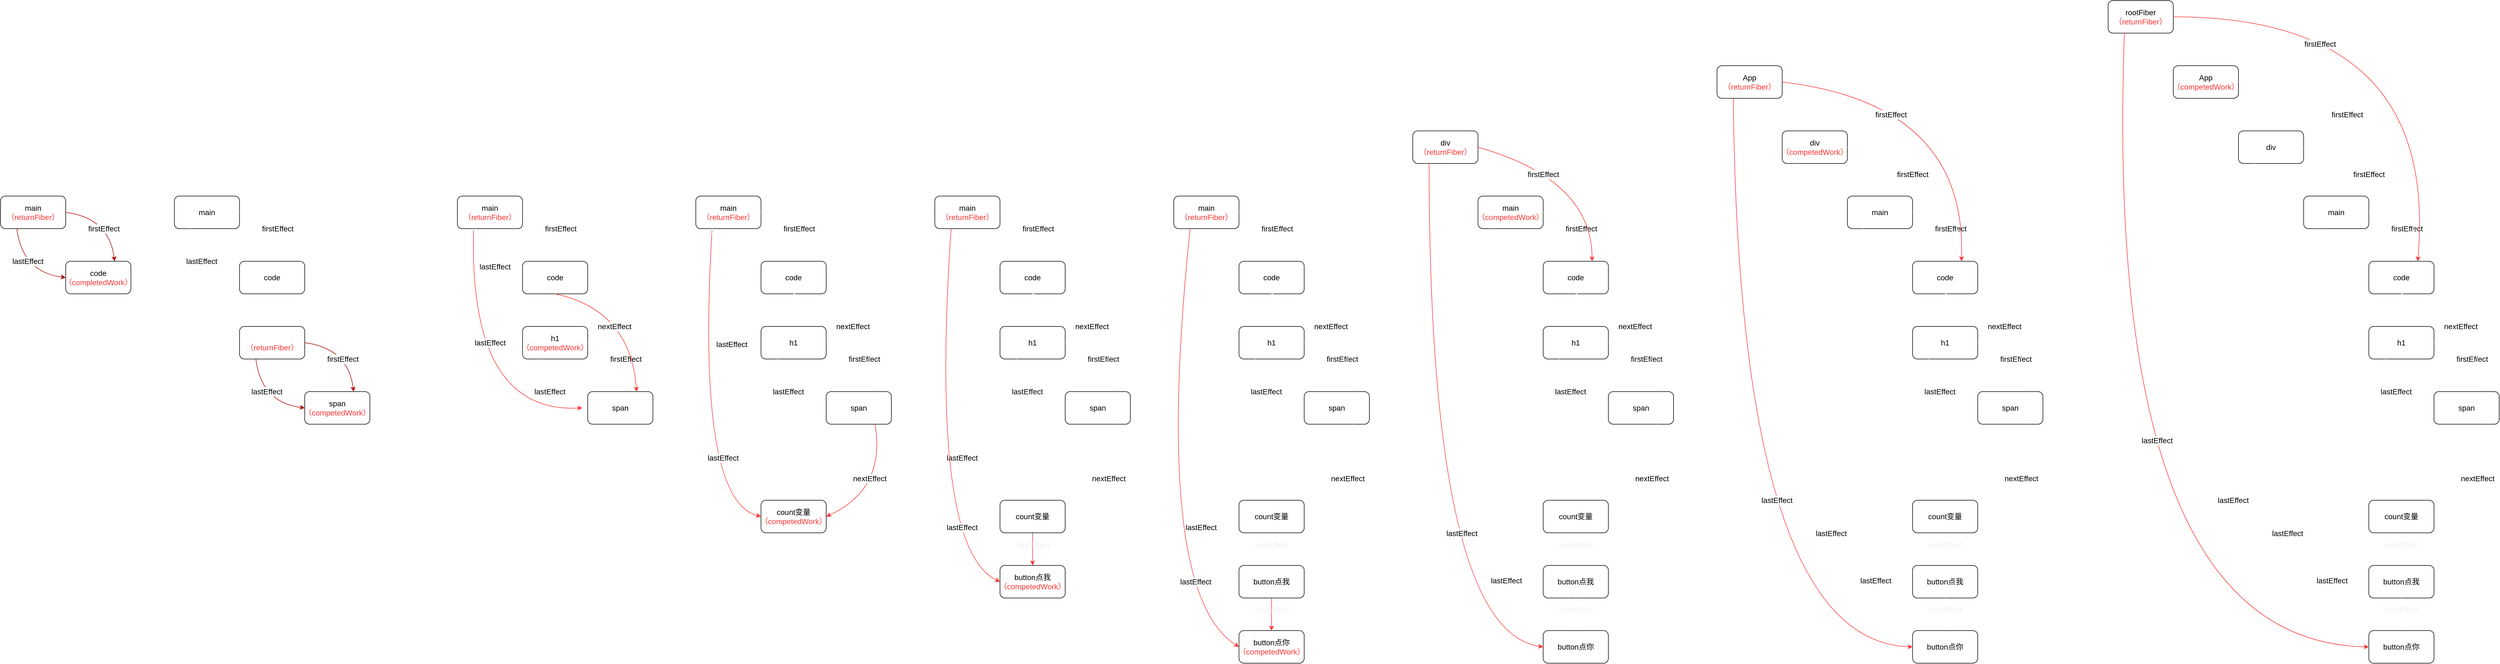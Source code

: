 <mxfile>
    <diagram id="C0DYIZVLHpQ6O4-8KxGG" name="第 1 页">
        <mxGraphModel dx="3446" dy="3473" grid="1" gridSize="10" guides="1" tooltips="1" connect="1" arrows="1" fold="1" page="1" pageScale="1" pageWidth="827" pageHeight="1169" math="0" shadow="0">
            <root>
                <mxCell id="0"/>
                <mxCell id="1" parent="0"/>
                <mxCell id="2" value="main&lt;br&gt;&lt;font color=&quot;#ff3333&quot;&gt;（returnFiber）&lt;/font&gt;" style="rounded=1;whiteSpace=wrap;html=1;strokeWidth=1;fontSize=14;" parent="1" vertex="1">
                    <mxGeometry x="40" y="-160" width="120" height="60" as="geometry"/>
                </mxCell>
                <mxCell id="3" value="code&lt;br&gt;&lt;font color=&quot;#ff3333&quot;&gt;（completedWork）&lt;/font&gt;" style="rounded=1;whiteSpace=wrap;html=1;strokeWidth=1;fontSize=14;" parent="1" vertex="1">
                    <mxGeometry x="160" y="-40" width="120" height="60" as="geometry"/>
                </mxCell>
                <mxCell id="4" value="firstEffect" style="curved=1;endArrow=classic;html=1;fontSize=14;exitX=1;exitY=0.5;exitDx=0;exitDy=0;entryX=0.75;entryY=0;entryDx=0;entryDy=0;fillColor=#e51400;strokeColor=#B20000;" parent="1" source="2" target="3" edge="1">
                    <mxGeometry x="0.231" y="-12" width="50" height="50" relative="1" as="geometry">
                        <mxPoint x="390" y="370" as="sourcePoint"/>
                        <mxPoint x="440" y="320" as="targetPoint"/>
                        <Array as="points">
                            <mxPoint x="240" y="-120"/>
                        </Array>
                        <mxPoint as="offset"/>
                    </mxGeometry>
                </mxCell>
                <mxCell id="5" value="lastEffect" style="curved=1;endArrow=classic;html=1;fontSize=14;exitX=0.25;exitY=1;exitDx=0;exitDy=0;entryX=0;entryY=0.5;entryDx=0;entryDy=0;fillColor=#e51400;strokeColor=#B20000;" parent="1" source="2" target="3" edge="1">
                    <mxGeometry x="-0.231" y="12" width="50" height="50" relative="1" as="geometry">
                        <mxPoint x="70" y="-50" as="sourcePoint"/>
                        <mxPoint x="160" y="40" as="targetPoint"/>
                        <Array as="points">
                            <mxPoint x="80" y="-20"/>
                        </Array>
                        <mxPoint as="offset"/>
                    </mxGeometry>
                </mxCell>
                <mxCell id="6" value="main" style="rounded=1;whiteSpace=wrap;html=1;strokeWidth=1;fontSize=14;" parent="1" vertex="1">
                    <mxGeometry x="360" y="-160" width="120" height="60" as="geometry"/>
                </mxCell>
                <mxCell id="7" value="code" style="rounded=1;whiteSpace=wrap;html=1;strokeWidth=1;fontSize=14;" parent="1" vertex="1">
                    <mxGeometry x="480" y="-40" width="120" height="60" as="geometry"/>
                </mxCell>
                <mxCell id="8" value="firstEffect" style="curved=1;endArrow=classic;html=1;fontSize=14;exitX=1;exitY=0.5;exitDx=0;exitDy=0;entryX=0.75;entryY=0;entryDx=0;entryDy=0;fillColor=#eeeeee;strokeColor=#FFFFFF;" parent="1" source="6" target="7" edge="1">
                    <mxGeometry x="0.231" y="-12" width="50" height="50" relative="1" as="geometry">
                        <mxPoint x="710" y="370" as="sourcePoint"/>
                        <mxPoint x="760" y="320" as="targetPoint"/>
                        <Array as="points">
                            <mxPoint x="560" y="-120"/>
                        </Array>
                        <mxPoint as="offset"/>
                    </mxGeometry>
                </mxCell>
                <mxCell id="9" value="lastEffect" style="curved=1;endArrow=classic;html=1;fontSize=14;exitX=0.25;exitY=1;exitDx=0;exitDy=0;entryX=0;entryY=0.5;entryDx=0;entryDy=0;fillColor=#e51400;strokeColor=#FFFFFF;" parent="1" source="6" target="7" edge="1">
                    <mxGeometry x="-0.231" y="12" width="50" height="50" relative="1" as="geometry">
                        <mxPoint x="390" y="-50" as="sourcePoint"/>
                        <mxPoint x="480" y="40" as="targetPoint"/>
                        <Array as="points">
                            <mxPoint x="400" y="-20"/>
                        </Array>
                        <mxPoint as="offset"/>
                    </mxGeometry>
                </mxCell>
                <mxCell id="10" value="&lt;font color=&quot;#ffffff&quot;&gt;h1&lt;/font&gt;&lt;br&gt;&lt;font color=&quot;#ff3333&quot;&gt;（returnFiber）&lt;/font&gt;" style="rounded=1;whiteSpace=wrap;html=1;strokeWidth=1;fontSize=14;" parent="1" vertex="1">
                    <mxGeometry x="480" y="80" width="120" height="60" as="geometry"/>
                </mxCell>
                <mxCell id="11" value="span&lt;br&gt;&lt;font color=&quot;#ff3333&quot;&gt;（competedWork）&lt;/font&gt;" style="rounded=1;whiteSpace=wrap;html=1;strokeWidth=1;fontSize=14;" parent="1" vertex="1">
                    <mxGeometry x="600" y="200" width="120" height="60" as="geometry"/>
                </mxCell>
                <mxCell id="12" value="firstEffect" style="curved=1;endArrow=classic;html=1;fontSize=14;exitX=1;exitY=0.5;exitDx=0;exitDy=0;entryX=0.75;entryY=0;entryDx=0;entryDy=0;fillColor=#e51400;strokeColor=#B20000;" parent="1" source="10" target="11" edge="1">
                    <mxGeometry x="0.231" y="-12" width="50" height="50" relative="1" as="geometry">
                        <mxPoint x="830" y="610" as="sourcePoint"/>
                        <mxPoint x="880" y="560" as="targetPoint"/>
                        <Array as="points">
                            <mxPoint x="680" y="120"/>
                        </Array>
                        <mxPoint as="offset"/>
                    </mxGeometry>
                </mxCell>
                <mxCell id="13" value="lastEffect" style="curved=1;endArrow=classic;html=1;fontSize=14;exitX=0.25;exitY=1;exitDx=0;exitDy=0;entryX=0;entryY=0.5;entryDx=0;entryDy=0;fillColor=#e51400;strokeColor=#B20000;" parent="1" source="10" target="11" edge="1">
                    <mxGeometry x="-0.231" y="12" width="50" height="50" relative="1" as="geometry">
                        <mxPoint x="510" y="190" as="sourcePoint"/>
                        <mxPoint x="600" y="280" as="targetPoint"/>
                        <Array as="points">
                            <mxPoint x="520" y="220"/>
                        </Array>
                        <mxPoint as="offset"/>
                    </mxGeometry>
                </mxCell>
                <mxCell id="14" value="main&lt;br&gt;&lt;span style=&quot;color: rgb(255, 51, 51);&quot;&gt;（returnFiber）&lt;/span&gt;" style="rounded=1;whiteSpace=wrap;html=1;strokeWidth=1;fontSize=14;" parent="1" vertex="1">
                    <mxGeometry x="881" y="-160" width="120" height="60" as="geometry"/>
                </mxCell>
                <mxCell id="15" value="code" style="rounded=1;whiteSpace=wrap;html=1;strokeWidth=1;fontSize=14;" parent="1" vertex="1">
                    <mxGeometry x="1001" y="-40" width="120" height="60" as="geometry"/>
                </mxCell>
                <mxCell id="16" value="firstEffect" style="curved=1;endArrow=classic;html=1;fontSize=14;exitX=1;exitY=0.5;exitDx=0;exitDy=0;entryX=0.75;entryY=0;entryDx=0;entryDy=0;fillColor=#eeeeee;strokeColor=#FFFFFF;" parent="1" source="14" target="15" edge="1">
                    <mxGeometry x="0.231" y="-12" width="50" height="50" relative="1" as="geometry">
                        <mxPoint x="1231" y="370" as="sourcePoint"/>
                        <mxPoint x="1281" y="320" as="targetPoint"/>
                        <Array as="points">
                            <mxPoint x="1081" y="-120"/>
                        </Array>
                        <mxPoint as="offset"/>
                    </mxGeometry>
                </mxCell>
                <mxCell id="18" value="h1&lt;br&gt;&lt;span style=&quot;color: rgb(255, 51, 51);&quot;&gt;（competedWork）&lt;/span&gt;" style="rounded=1;whiteSpace=wrap;html=1;strokeWidth=1;fontSize=14;" parent="1" vertex="1">
                    <mxGeometry x="1001" y="80" width="120" height="60" as="geometry"/>
                </mxCell>
                <mxCell id="19" value="span" style="rounded=1;whiteSpace=wrap;html=1;strokeWidth=1;fontSize=14;" parent="1" vertex="1">
                    <mxGeometry x="1121" y="200" width="120" height="60" as="geometry"/>
                </mxCell>
                <mxCell id="20" value="firstEffect" style="curved=1;endArrow=classic;html=1;fontSize=14;exitX=1;exitY=0.5;exitDx=0;exitDy=0;entryX=0.75;entryY=0;entryDx=0;entryDy=0;fillColor=#e51400;strokeColor=#FFFFFF;" parent="1" source="18" target="19" edge="1">
                    <mxGeometry x="0.231" y="-12" width="50" height="50" relative="1" as="geometry">
                        <mxPoint x="1351" y="610" as="sourcePoint"/>
                        <mxPoint x="1401" y="560" as="targetPoint"/>
                        <Array as="points">
                            <mxPoint x="1201" y="120"/>
                        </Array>
                        <mxPoint as="offset"/>
                    </mxGeometry>
                </mxCell>
                <mxCell id="21" value="lastEffect" style="curved=1;endArrow=classic;html=1;fontSize=14;exitX=0.25;exitY=1;exitDx=0;exitDy=0;entryX=0;entryY=0.5;entryDx=0;entryDy=0;fillColor=#e51400;strokeColor=#FFFFFF;" parent="1" source="18" target="19" edge="1">
                    <mxGeometry x="-0.231" y="12" width="50" height="50" relative="1" as="geometry">
                        <mxPoint x="1031" y="190" as="sourcePoint"/>
                        <mxPoint x="1121" y="280" as="targetPoint"/>
                        <Array as="points">
                            <mxPoint x="1041" y="220"/>
                        </Array>
                        <mxPoint as="offset"/>
                    </mxGeometry>
                </mxCell>
                <mxCell id="22" value="lastEffect" style="curved=1;endArrow=classic;html=1;fontSize=14;exitX=0.25;exitY=1;exitDx=0;exitDy=0;fillColor=#e51400;strokeColor=#FF3333;" parent="1" source="14" edge="1">
                    <mxGeometry x="-0.24" y="36" width="50" height="50" relative="1" as="geometry">
                        <mxPoint x="921" y="-90" as="sourcePoint"/>
                        <mxPoint x="1111" y="230" as="targetPoint"/>
                        <Array as="points">
                            <mxPoint x="901" y="240"/>
                        </Array>
                        <mxPoint as="offset"/>
                    </mxGeometry>
                </mxCell>
                <mxCell id="23" value="nextEffect" style="curved=1;endArrow=classic;html=1;fontSize=14;exitX=0.5;exitY=1;exitDx=0;exitDy=0;entryX=0.75;entryY=0;entryDx=0;entryDy=0;fillColor=#eeeeee;strokeColor=#FF3333;" parent="1" source="15" target="19" edge="1">
                    <mxGeometry x="0.162" y="-32" width="50" height="50" relative="1" as="geometry">
                        <mxPoint x="1011" y="-120" as="sourcePoint"/>
                        <mxPoint x="1101" y="-30" as="targetPoint"/>
                        <Array as="points">
                            <mxPoint x="1200" y="50"/>
                        </Array>
                        <mxPoint as="offset"/>
                    </mxGeometry>
                </mxCell>
                <mxCell id="17" value="lastEffect" style="curved=1;endArrow=classic;html=1;fontSize=14;exitX=0.25;exitY=1;exitDx=0;exitDy=0;entryX=0;entryY=0.5;entryDx=0;entryDy=0;fillColor=#e51400;strokeColor=#FFFFFF;dashed=1;" parent="1" source="14" target="15" edge="1">
                    <mxGeometry x="0.342" y="14" width="50" height="50" relative="1" as="geometry">
                        <mxPoint x="911" y="-50" as="sourcePoint"/>
                        <mxPoint x="1001" y="40" as="targetPoint"/>
                        <Array as="points">
                            <mxPoint x="921" y="-20"/>
                        </Array>
                        <mxPoint as="offset"/>
                    </mxGeometry>
                </mxCell>
                <mxCell id="24" value="main&lt;br&gt;&lt;span style=&quot;color: rgb(255, 51, 51);&quot;&gt;（returnFiber）&lt;/span&gt;" style="rounded=1;whiteSpace=wrap;html=1;strokeWidth=1;fontSize=14;" parent="1" vertex="1">
                    <mxGeometry x="1320" y="-160" width="120" height="60" as="geometry"/>
                </mxCell>
                <mxCell id="25" value="code" style="rounded=1;whiteSpace=wrap;html=1;strokeWidth=1;fontSize=14;" parent="1" vertex="1">
                    <mxGeometry x="1440" y="-40" width="120" height="60" as="geometry"/>
                </mxCell>
                <mxCell id="26" value="firstEffect" style="curved=1;endArrow=classic;html=1;fontSize=14;exitX=1;exitY=0.5;exitDx=0;exitDy=0;entryX=0.75;entryY=0;entryDx=0;entryDy=0;fillColor=#eeeeee;strokeColor=#FFFFFF;" parent="1" source="24" target="25" edge="1">
                    <mxGeometry x="0.231" y="-12" width="50" height="50" relative="1" as="geometry">
                        <mxPoint x="1670" y="370" as="sourcePoint"/>
                        <mxPoint x="1720" y="320" as="targetPoint"/>
                        <Array as="points">
                            <mxPoint x="1520" y="-120"/>
                        </Array>
                        <mxPoint as="offset"/>
                    </mxGeometry>
                </mxCell>
                <mxCell id="27" value="h1" style="rounded=1;whiteSpace=wrap;html=1;strokeWidth=1;fontSize=14;" parent="1" vertex="1">
                    <mxGeometry x="1440" y="80" width="120" height="60" as="geometry"/>
                </mxCell>
                <mxCell id="28" value="span" style="rounded=1;whiteSpace=wrap;html=1;strokeWidth=1;fontSize=14;" parent="1" vertex="1">
                    <mxGeometry x="1560" y="200" width="120" height="60" as="geometry"/>
                </mxCell>
                <mxCell id="29" value="firstEffect" style="curved=1;endArrow=classic;html=1;fontSize=14;exitX=1;exitY=0.5;exitDx=0;exitDy=0;entryX=0.75;entryY=0;entryDx=0;entryDy=0;fillColor=#e51400;strokeColor=#FFFFFF;" parent="1" source="27" target="28" edge="1">
                    <mxGeometry x="0.231" y="-12" width="50" height="50" relative="1" as="geometry">
                        <mxPoint x="1790" y="610" as="sourcePoint"/>
                        <mxPoint x="1840" y="560" as="targetPoint"/>
                        <Array as="points">
                            <mxPoint x="1640" y="120"/>
                        </Array>
                        <mxPoint as="offset"/>
                    </mxGeometry>
                </mxCell>
                <mxCell id="30" value="lastEffect" style="curved=1;endArrow=classic;html=1;fontSize=14;exitX=0.25;exitY=1;exitDx=0;exitDy=0;entryX=0;entryY=0.5;entryDx=0;entryDy=0;fillColor=#e51400;strokeColor=#FFFFFF;" parent="1" source="27" target="28" edge="1">
                    <mxGeometry x="-0.231" y="12" width="50" height="50" relative="1" as="geometry">
                        <mxPoint x="1470" y="190" as="sourcePoint"/>
                        <mxPoint x="1560" y="280" as="targetPoint"/>
                        <Array as="points">
                            <mxPoint x="1480" y="220"/>
                        </Array>
                        <mxPoint as="offset"/>
                    </mxGeometry>
                </mxCell>
                <mxCell id="31" value="lastEffect" style="curved=1;endArrow=classic;html=1;fontSize=14;exitX=0.25;exitY=1;exitDx=0;exitDy=0;fillColor=#e51400;strokeColor=#FF3333;entryX=0;entryY=0.5;entryDx=0;entryDy=0;" parent="1" source="24" target="34" edge="1">
                    <mxGeometry x="0.346" y="45" width="50" height="50" relative="1" as="geometry">
                        <mxPoint x="1360" y="-90" as="sourcePoint"/>
                        <mxPoint x="1550" y="230" as="targetPoint"/>
                        <Array as="points">
                            <mxPoint x="1320" y="400"/>
                        </Array>
                        <mxPoint as="offset"/>
                    </mxGeometry>
                </mxCell>
                <mxCell id="32" value="nextEffect" style="curved=1;endArrow=classic;html=1;fontSize=14;exitX=0.5;exitY=1;exitDx=0;exitDy=0;entryX=0.75;entryY=0;entryDx=0;entryDy=0;fillColor=#eeeeee;strokeColor=#FFFFFF;" parent="1" source="25" target="28" edge="1">
                    <mxGeometry x="0.162" y="-32" width="50" height="50" relative="1" as="geometry">
                        <mxPoint x="1450" y="-120" as="sourcePoint"/>
                        <mxPoint x="1540" y="-30" as="targetPoint"/>
                        <Array as="points">
                            <mxPoint x="1639" y="50"/>
                        </Array>
                        <mxPoint as="offset"/>
                    </mxGeometry>
                </mxCell>
                <mxCell id="34" value="count变量&lt;br&gt;&lt;span style=&quot;color: rgb(255, 51, 51);&quot;&gt;（competedWork）&lt;/span&gt;" style="rounded=1;whiteSpace=wrap;html=1;strokeWidth=1;fontSize=14;" parent="1" vertex="1">
                    <mxGeometry x="1440" y="400" width="120" height="60" as="geometry"/>
                </mxCell>
                <mxCell id="36" value="lastEffect" style="curved=1;endArrow=classic;html=1;fontSize=14;exitX=0.25;exitY=1;exitDx=0;exitDy=0;fillColor=#e51400;strokeColor=#FFFFFF;dashed=1;" parent="1" source="24" edge="1">
                    <mxGeometry x="-0.24" y="36" width="50" height="50" relative="1" as="geometry">
                        <mxPoint x="1360" y="-90" as="sourcePoint"/>
                        <mxPoint x="1560" y="240" as="targetPoint"/>
                        <Array as="points">
                            <mxPoint x="1350" y="250"/>
                        </Array>
                        <mxPoint as="offset"/>
                    </mxGeometry>
                </mxCell>
                <mxCell id="38" value="nextEffect" style="curved=1;endArrow=classic;html=1;fontSize=14;exitX=0.75;exitY=1;exitDx=0;exitDy=0;entryX=1;entryY=0.5;entryDx=0;entryDy=0;fillColor=#eeeeee;strokeColor=#FF3333;" parent="1" source="28" target="34" edge="1">
                    <mxGeometry x="-0.2" y="-26" width="50" height="50" relative="1" as="geometry">
                        <mxPoint x="1654" y="345" as="sourcePoint"/>
                        <mxPoint x="1804" y="525" as="targetPoint"/>
                        <Array as="points">
                            <mxPoint x="1670" y="380"/>
                        </Array>
                        <mxPoint as="offset"/>
                    </mxGeometry>
                </mxCell>
                <mxCell id="39" value="main&lt;br&gt;&lt;span style=&quot;color: rgb(255, 51, 51);&quot;&gt;（returnFiber）&lt;/span&gt;" style="rounded=1;whiteSpace=wrap;html=1;strokeWidth=1;fontSize=14;" parent="1" vertex="1">
                    <mxGeometry x="1760" y="-160" width="120" height="60" as="geometry"/>
                </mxCell>
                <mxCell id="40" value="code" style="rounded=1;whiteSpace=wrap;html=1;strokeWidth=1;fontSize=14;" parent="1" vertex="1">
                    <mxGeometry x="1880" y="-40" width="120" height="60" as="geometry"/>
                </mxCell>
                <mxCell id="41" value="firstEffect" style="curved=1;endArrow=classic;html=1;fontSize=14;exitX=1;exitY=0.5;exitDx=0;exitDy=0;entryX=0.75;entryY=0;entryDx=0;entryDy=0;fillColor=#eeeeee;strokeColor=#FFFFFF;" parent="1" source="39" target="40" edge="1">
                    <mxGeometry x="0.231" y="-12" width="50" height="50" relative="1" as="geometry">
                        <mxPoint x="2110" y="370" as="sourcePoint"/>
                        <mxPoint x="2160" y="320" as="targetPoint"/>
                        <Array as="points">
                            <mxPoint x="1960" y="-120"/>
                        </Array>
                        <mxPoint as="offset"/>
                    </mxGeometry>
                </mxCell>
                <mxCell id="42" value="h1" style="rounded=1;whiteSpace=wrap;html=1;strokeWidth=1;fontSize=14;" parent="1" vertex="1">
                    <mxGeometry x="1880" y="80" width="120" height="60" as="geometry"/>
                </mxCell>
                <mxCell id="43" value="span" style="rounded=1;whiteSpace=wrap;html=1;strokeWidth=1;fontSize=14;" parent="1" vertex="1">
                    <mxGeometry x="2000" y="200" width="120" height="60" as="geometry"/>
                </mxCell>
                <mxCell id="44" value="firstEffect" style="curved=1;endArrow=classic;html=1;fontSize=14;exitX=1;exitY=0.5;exitDx=0;exitDy=0;entryX=0.75;entryY=0;entryDx=0;entryDy=0;fillColor=#e51400;strokeColor=#FFFFFF;" parent="1" source="42" target="43" edge="1">
                    <mxGeometry x="0.231" y="-12" width="50" height="50" relative="1" as="geometry">
                        <mxPoint x="2230" y="610" as="sourcePoint"/>
                        <mxPoint x="2280" y="560" as="targetPoint"/>
                        <Array as="points">
                            <mxPoint x="2080" y="120"/>
                        </Array>
                        <mxPoint as="offset"/>
                    </mxGeometry>
                </mxCell>
                <mxCell id="45" value="lastEffect" style="curved=1;endArrow=classic;html=1;fontSize=14;exitX=0.25;exitY=1;exitDx=0;exitDy=0;entryX=0;entryY=0.5;entryDx=0;entryDy=0;fillColor=#e51400;strokeColor=#FFFFFF;" parent="1" source="42" target="43" edge="1">
                    <mxGeometry x="-0.231" y="12" width="50" height="50" relative="1" as="geometry">
                        <mxPoint x="1910" y="190" as="sourcePoint"/>
                        <mxPoint x="2000" y="280" as="targetPoint"/>
                        <Array as="points">
                            <mxPoint x="1920" y="220"/>
                        </Array>
                        <mxPoint as="offset"/>
                    </mxGeometry>
                </mxCell>
                <mxCell id="46" value="lastEffect" style="curved=1;endArrow=classic;html=1;fontSize=14;exitX=0.25;exitY=1;exitDx=0;exitDy=0;fillColor=#e51400;strokeColor=#FFFFFF;entryX=0;entryY=0.5;entryDx=0;entryDy=0;dashed=1;" parent="1" source="39" target="48" edge="1">
                    <mxGeometry x="0.346" y="45" width="50" height="50" relative="1" as="geometry">
                        <mxPoint x="1800" y="-90" as="sourcePoint"/>
                        <mxPoint x="1990" y="230" as="targetPoint"/>
                        <Array as="points">
                            <mxPoint x="1760" y="400"/>
                        </Array>
                        <mxPoint as="offset"/>
                    </mxGeometry>
                </mxCell>
                <mxCell id="47" value="nextEffect" style="curved=1;endArrow=classic;html=1;fontSize=14;exitX=0.5;exitY=1;exitDx=0;exitDy=0;entryX=0.75;entryY=0;entryDx=0;entryDy=0;fillColor=#eeeeee;strokeColor=#FFFFFF;" parent="1" source="40" target="43" edge="1">
                    <mxGeometry x="0.162" y="-32" width="50" height="50" relative="1" as="geometry">
                        <mxPoint x="1890" y="-120" as="sourcePoint"/>
                        <mxPoint x="1980" y="-30" as="targetPoint"/>
                        <Array as="points">
                            <mxPoint x="2079" y="50"/>
                        </Array>
                        <mxPoint as="offset"/>
                    </mxGeometry>
                </mxCell>
                <mxCell id="52" value="&#10;&lt;span style=&quot;color: rgb(240, 240, 240); font-family: Helvetica; font-size: 14px; font-style: normal; font-variant-ligatures: normal; font-variant-caps: normal; font-weight: 400; letter-spacing: normal; orphans: 2; text-align: center; text-indent: 0px; text-transform: none; widows: 2; word-spacing: 0px; -webkit-text-stroke-width: 0px; text-decoration-thickness: initial; text-decoration-style: initial; text-decoration-color: initial; float: none; display: inline !important;&quot;&gt;nextEffect&lt;/span&gt;&#10;&#10;" style="edgeStyle=none;html=1;exitX=0.5;exitY=1;exitDx=0;exitDy=0;strokeColor=#FF3333;fontSize=14;labelBackgroundColor=none;" parent="1" source="48" target="51" edge="1">
                    <mxGeometry relative="1" as="geometry">
                        <mxPoint as="offset"/>
                    </mxGeometry>
                </mxCell>
                <mxCell id="48" value="count变量" style="rounded=1;whiteSpace=wrap;html=1;strokeWidth=1;fontSize=14;" parent="1" vertex="1">
                    <mxGeometry x="1880" y="400" width="120" height="60" as="geometry"/>
                </mxCell>
                <mxCell id="50" value="nextEffect" style="curved=1;endArrow=classic;html=1;fontSize=14;exitX=0.75;exitY=1;exitDx=0;exitDy=0;entryX=1;entryY=0.5;entryDx=0;entryDy=0;fillColor=#eeeeee;strokeColor=#FFFFFF;" parent="1" source="43" target="48" edge="1">
                    <mxGeometry x="-0.2" y="-26" width="50" height="50" relative="1" as="geometry">
                        <mxPoint x="2094" y="345" as="sourcePoint"/>
                        <mxPoint x="2244" y="525" as="targetPoint"/>
                        <Array as="points">
                            <mxPoint x="2110" y="380"/>
                        </Array>
                        <mxPoint as="offset"/>
                    </mxGeometry>
                </mxCell>
                <mxCell id="51" value="button点我&lt;br&gt;&lt;span style=&quot;color: rgb(255, 51, 51);&quot;&gt;（competedWork）&lt;/span&gt;" style="rounded=1;whiteSpace=wrap;html=1;strokeWidth=1;fontSize=14;" parent="1" vertex="1">
                    <mxGeometry x="1880" y="520" width="120" height="60" as="geometry"/>
                </mxCell>
                <mxCell id="53" value="lastEffect" style="curved=1;endArrow=classic;html=1;fontSize=14;fillColor=#e51400;strokeColor=#FF3333;entryX=0;entryY=0.5;entryDx=0;entryDy=0;" parent="1" target="51" edge="1">
                    <mxGeometry x="0.49" y="57" width="50" height="50" relative="1" as="geometry">
                        <mxPoint x="1790" y="-100" as="sourcePoint"/>
                        <mxPoint x="1890" y="440" as="targetPoint"/>
                        <Array as="points">
                            <mxPoint x="1750" y="490"/>
                        </Array>
                        <mxPoint as="offset"/>
                    </mxGeometry>
                </mxCell>
                <mxCell id="54" value="main&lt;br&gt;&lt;span style=&quot;color: rgb(255, 51, 51);&quot;&gt;（returnFiber）&lt;/span&gt;" style="rounded=1;whiteSpace=wrap;html=1;strokeWidth=1;fontSize=14;" parent="1" vertex="1">
                    <mxGeometry x="2200" y="-160" width="120" height="60" as="geometry"/>
                </mxCell>
                <mxCell id="55" value="code" style="rounded=1;whiteSpace=wrap;html=1;strokeWidth=1;fontSize=14;" parent="1" vertex="1">
                    <mxGeometry x="2320" y="-40" width="120" height="60" as="geometry"/>
                </mxCell>
                <mxCell id="56" value="firstEffect" style="curved=1;endArrow=classic;html=1;fontSize=14;exitX=1;exitY=0.5;exitDx=0;exitDy=0;entryX=0.75;entryY=0;entryDx=0;entryDy=0;fillColor=#eeeeee;strokeColor=#FFFFFF;" parent="1" source="54" target="55" edge="1">
                    <mxGeometry x="0.231" y="-12" width="50" height="50" relative="1" as="geometry">
                        <mxPoint x="2550" y="370" as="sourcePoint"/>
                        <mxPoint x="2600" y="320" as="targetPoint"/>
                        <Array as="points">
                            <mxPoint x="2400" y="-120"/>
                        </Array>
                        <mxPoint as="offset"/>
                    </mxGeometry>
                </mxCell>
                <mxCell id="57" value="h1" style="rounded=1;whiteSpace=wrap;html=1;strokeWidth=1;fontSize=14;" parent="1" vertex="1">
                    <mxGeometry x="2320" y="80" width="120" height="60" as="geometry"/>
                </mxCell>
                <mxCell id="58" value="span" style="rounded=1;whiteSpace=wrap;html=1;strokeWidth=1;fontSize=14;" parent="1" vertex="1">
                    <mxGeometry x="2440" y="200" width="120" height="60" as="geometry"/>
                </mxCell>
                <mxCell id="59" value="firstEffect" style="curved=1;endArrow=classic;html=1;fontSize=14;exitX=1;exitY=0.5;exitDx=0;exitDy=0;entryX=0.75;entryY=0;entryDx=0;entryDy=0;fillColor=#e51400;strokeColor=#FFFFFF;" parent="1" source="57" target="58" edge="1">
                    <mxGeometry x="0.231" y="-12" width="50" height="50" relative="1" as="geometry">
                        <mxPoint x="2670" y="610" as="sourcePoint"/>
                        <mxPoint x="2720" y="560" as="targetPoint"/>
                        <Array as="points">
                            <mxPoint x="2520" y="120"/>
                        </Array>
                        <mxPoint as="offset"/>
                    </mxGeometry>
                </mxCell>
                <mxCell id="60" value="lastEffect" style="curved=1;endArrow=classic;html=1;fontSize=14;exitX=0.25;exitY=1;exitDx=0;exitDy=0;entryX=0;entryY=0.5;entryDx=0;entryDy=0;fillColor=#e51400;strokeColor=#FFFFFF;" parent="1" source="57" target="58" edge="1">
                    <mxGeometry x="-0.231" y="12" width="50" height="50" relative="1" as="geometry">
                        <mxPoint x="2350" y="190" as="sourcePoint"/>
                        <mxPoint x="2440" y="280" as="targetPoint"/>
                        <Array as="points">
                            <mxPoint x="2360" y="220"/>
                        </Array>
                        <mxPoint as="offset"/>
                    </mxGeometry>
                </mxCell>
                <mxCell id="62" value="nextEffect" style="curved=1;endArrow=classic;html=1;fontSize=14;exitX=0.5;exitY=1;exitDx=0;exitDy=0;entryX=0.75;entryY=0;entryDx=0;entryDy=0;fillColor=#eeeeee;strokeColor=#FFFFFF;" parent="1" source="55" target="58" edge="1">
                    <mxGeometry x="0.162" y="-32" width="50" height="50" relative="1" as="geometry">
                        <mxPoint x="2330" y="-120" as="sourcePoint"/>
                        <mxPoint x="2420" y="-30" as="targetPoint"/>
                        <Array as="points">
                            <mxPoint x="2519" y="50"/>
                        </Array>
                        <mxPoint as="offset"/>
                    </mxGeometry>
                </mxCell>
                <mxCell id="63" value="&#10;&lt;span style=&quot;color: rgb(240, 240, 240); font-family: Helvetica; font-size: 14px; font-style: normal; font-variant-ligatures: normal; font-variant-caps: normal; font-weight: 400; letter-spacing: normal; orphans: 2; text-align: center; text-indent: 0px; text-transform: none; widows: 2; word-spacing: 0px; -webkit-text-stroke-width: 0px; text-decoration-thickness: initial; text-decoration-style: initial; text-decoration-color: initial; float: none; display: inline !important;&quot;&gt;nextEffect&lt;/span&gt;&#10;&#10;" style="edgeStyle=none;html=1;exitX=0.5;exitY=1;exitDx=0;exitDy=0;strokeColor=#FFFFFF;fontSize=14;labelBackgroundColor=none;" parent="1" source="64" target="66" edge="1">
                    <mxGeometry relative="1" as="geometry">
                        <mxPoint as="offset"/>
                    </mxGeometry>
                </mxCell>
                <mxCell id="64" value="count变量" style="rounded=1;whiteSpace=wrap;html=1;strokeWidth=1;fontSize=14;" parent="1" vertex="1">
                    <mxGeometry x="2320" y="400" width="120" height="60" as="geometry"/>
                </mxCell>
                <mxCell id="65" value="nextEffect" style="curved=1;endArrow=classic;html=1;fontSize=14;exitX=0.75;exitY=1;exitDx=0;exitDy=0;entryX=1;entryY=0.5;entryDx=0;entryDy=0;fillColor=#eeeeee;strokeColor=#FFFFFF;" parent="1" source="58" target="64" edge="1">
                    <mxGeometry x="-0.2" y="-26" width="50" height="50" relative="1" as="geometry">
                        <mxPoint x="2534" y="345" as="sourcePoint"/>
                        <mxPoint x="2684" y="525" as="targetPoint"/>
                        <Array as="points">
                            <mxPoint x="2550" y="380"/>
                        </Array>
                        <mxPoint as="offset"/>
                    </mxGeometry>
                </mxCell>
                <mxCell id="66" value="button点我" style="rounded=1;whiteSpace=wrap;html=1;strokeWidth=1;fontSize=14;" parent="1" vertex="1">
                    <mxGeometry x="2320" y="520" width="120" height="60" as="geometry"/>
                </mxCell>
                <mxCell id="67" value="lastEffect" style="curved=1;endArrow=classic;html=1;fontSize=14;fillColor=#e51400;strokeColor=#FFFFFF;entryX=0;entryY=0.5;entryDx=0;entryDy=0;dashed=1;" parent="1" target="66" edge="1">
                    <mxGeometry x="0.49" y="57" width="50" height="50" relative="1" as="geometry">
                        <mxPoint x="2230" y="-100" as="sourcePoint"/>
                        <mxPoint x="2330" y="440" as="targetPoint"/>
                        <Array as="points">
                            <mxPoint x="2190" y="490"/>
                        </Array>
                        <mxPoint as="offset"/>
                    </mxGeometry>
                </mxCell>
                <mxCell id="68" value="button点你&lt;br&gt;&lt;span style=&quot;color: rgb(255, 51, 51);&quot;&gt;（competedWork）&lt;/span&gt;" style="rounded=1;whiteSpace=wrap;html=1;strokeWidth=1;fontSize=14;" parent="1" vertex="1">
                    <mxGeometry x="2320" y="640" width="120" height="60" as="geometry"/>
                </mxCell>
                <mxCell id="69" value="&#10;&lt;span style=&quot;color: rgb(240, 240, 240); font-family: Helvetica; font-size: 14px; font-style: normal; font-variant-ligatures: normal; font-variant-caps: normal; font-weight: 400; letter-spacing: normal; orphans: 2; text-align: center; text-indent: 0px; text-transform: none; widows: 2; word-spacing: 0px; -webkit-text-stroke-width: 0px; text-decoration-thickness: initial; text-decoration-style: initial; text-decoration-color: initial; float: none; display: inline !important;&quot;&gt;nextEffect&lt;/span&gt;&#10;&#10;" style="edgeStyle=none;html=1;strokeColor=#FF3333;fontSize=14;labelBackgroundColor=none;entryX=0.5;entryY=0;entryDx=0;entryDy=0;" parent="1" target="68" edge="1">
                    <mxGeometry relative="1" as="geometry">
                        <mxPoint as="offset"/>
                        <mxPoint x="2380" y="580" as="sourcePoint"/>
                        <mxPoint x="2390" y="530" as="targetPoint"/>
                    </mxGeometry>
                </mxCell>
                <mxCell id="70" value="lastEffect" style="curved=1;endArrow=classic;html=1;fontSize=14;fillColor=#e51400;strokeColor=#FF3333;entryX=0;entryY=0.5;entryDx=0;entryDy=0;exitX=0.25;exitY=1;exitDx=0;exitDy=0;" parent="1" source="54" target="68" edge="1">
                    <mxGeometry x="0.695" y="59" width="50" height="50" relative="1" as="geometry">
                        <mxPoint x="2240" y="-90" as="sourcePoint"/>
                        <mxPoint x="2330" y="560" as="targetPoint"/>
                        <Array as="points">
                            <mxPoint x="2160" y="570"/>
                        </Array>
                        <mxPoint as="offset"/>
                    </mxGeometry>
                </mxCell>
                <mxCell id="71" value="main&lt;br&gt;&lt;span style=&quot;color: rgb(255, 51, 51);&quot;&gt;（competedWork）&lt;/span&gt;" style="rounded=1;whiteSpace=wrap;html=1;strokeWidth=1;fontSize=14;" parent="1" vertex="1">
                    <mxGeometry x="2760" y="-160" width="120" height="60" as="geometry"/>
                </mxCell>
                <mxCell id="72" value="code" style="rounded=1;whiteSpace=wrap;html=1;strokeWidth=1;fontSize=14;" parent="1" vertex="1">
                    <mxGeometry x="2880" y="-40" width="120" height="60" as="geometry"/>
                </mxCell>
                <mxCell id="73" value="firstEffect" style="curved=1;endArrow=classic;html=1;fontSize=14;exitX=1;exitY=0.5;exitDx=0;exitDy=0;entryX=0.75;entryY=0;entryDx=0;entryDy=0;fillColor=#eeeeee;strokeColor=#FFFFFF;" parent="1" source="71" target="72" edge="1">
                    <mxGeometry x="0.231" y="-12" width="50" height="50" relative="1" as="geometry">
                        <mxPoint x="3110" y="370" as="sourcePoint"/>
                        <mxPoint x="3160" y="320" as="targetPoint"/>
                        <Array as="points">
                            <mxPoint x="2960" y="-120"/>
                        </Array>
                        <mxPoint as="offset"/>
                    </mxGeometry>
                </mxCell>
                <mxCell id="74" value="h1" style="rounded=1;whiteSpace=wrap;html=1;strokeWidth=1;fontSize=14;" parent="1" vertex="1">
                    <mxGeometry x="2880" y="80" width="120" height="60" as="geometry"/>
                </mxCell>
                <mxCell id="75" value="span" style="rounded=1;whiteSpace=wrap;html=1;strokeWidth=1;fontSize=14;" parent="1" vertex="1">
                    <mxGeometry x="3000" y="200" width="120" height="60" as="geometry"/>
                </mxCell>
                <mxCell id="76" value="firstEffect" style="curved=1;endArrow=classic;html=1;fontSize=14;exitX=1;exitY=0.5;exitDx=0;exitDy=0;entryX=0.75;entryY=0;entryDx=0;entryDy=0;fillColor=#e51400;strokeColor=#FFFFFF;" parent="1" source="74" target="75" edge="1">
                    <mxGeometry x="0.231" y="-12" width="50" height="50" relative="1" as="geometry">
                        <mxPoint x="3230" y="610" as="sourcePoint"/>
                        <mxPoint x="3280" y="560" as="targetPoint"/>
                        <Array as="points">
                            <mxPoint x="3080" y="120"/>
                        </Array>
                        <mxPoint as="offset"/>
                    </mxGeometry>
                </mxCell>
                <mxCell id="77" value="lastEffect" style="curved=1;endArrow=classic;html=1;fontSize=14;exitX=0.25;exitY=1;exitDx=0;exitDy=0;entryX=0;entryY=0.5;entryDx=0;entryDy=0;fillColor=#e51400;strokeColor=#FFFFFF;" parent="1" source="74" target="75" edge="1">
                    <mxGeometry x="-0.231" y="12" width="50" height="50" relative="1" as="geometry">
                        <mxPoint x="2910" y="190" as="sourcePoint"/>
                        <mxPoint x="3000" y="280" as="targetPoint"/>
                        <Array as="points">
                            <mxPoint x="2920" y="220"/>
                        </Array>
                        <mxPoint as="offset"/>
                    </mxGeometry>
                </mxCell>
                <mxCell id="78" value="nextEffect" style="curved=1;endArrow=classic;html=1;fontSize=14;exitX=0.5;exitY=1;exitDx=0;exitDy=0;entryX=0.75;entryY=0;entryDx=0;entryDy=0;fillColor=#eeeeee;strokeColor=#FFFFFF;" parent="1" source="72" target="75" edge="1">
                    <mxGeometry x="0.162" y="-32" width="50" height="50" relative="1" as="geometry">
                        <mxPoint x="2890" y="-120" as="sourcePoint"/>
                        <mxPoint x="2980" y="-30" as="targetPoint"/>
                        <Array as="points">
                            <mxPoint x="3079" y="50"/>
                        </Array>
                        <mxPoint as="offset"/>
                    </mxGeometry>
                </mxCell>
                <mxCell id="79" value="&#10;&lt;span style=&quot;color: rgb(240, 240, 240); font-family: Helvetica; font-size: 14px; font-style: normal; font-variant-ligatures: normal; font-variant-caps: normal; font-weight: 400; letter-spacing: normal; orphans: 2; text-align: center; text-indent: 0px; text-transform: none; widows: 2; word-spacing: 0px; -webkit-text-stroke-width: 0px; text-decoration-thickness: initial; text-decoration-style: initial; text-decoration-color: initial; float: none; display: inline !important;&quot;&gt;nextEffect&lt;/span&gt;&#10;&#10;" style="edgeStyle=none;html=1;exitX=0.5;exitY=1;exitDx=0;exitDy=0;strokeColor=#FFFFFF;fontSize=14;labelBackgroundColor=none;" parent="1" source="80" target="82" edge="1">
                    <mxGeometry relative="1" as="geometry">
                        <mxPoint as="offset"/>
                    </mxGeometry>
                </mxCell>
                <mxCell id="80" value="count变量" style="rounded=1;whiteSpace=wrap;html=1;strokeWidth=1;fontSize=14;" parent="1" vertex="1">
                    <mxGeometry x="2880" y="400" width="120" height="60" as="geometry"/>
                </mxCell>
                <mxCell id="81" value="nextEffect" style="curved=1;endArrow=classic;html=1;fontSize=14;exitX=0.75;exitY=1;exitDx=0;exitDy=0;entryX=1;entryY=0.5;entryDx=0;entryDy=0;fillColor=#eeeeee;strokeColor=#FFFFFF;" parent="1" source="75" target="80" edge="1">
                    <mxGeometry x="-0.2" y="-26" width="50" height="50" relative="1" as="geometry">
                        <mxPoint x="3094" y="345" as="sourcePoint"/>
                        <mxPoint x="3244" y="525" as="targetPoint"/>
                        <Array as="points">
                            <mxPoint x="3110" y="380"/>
                        </Array>
                        <mxPoint as="offset"/>
                    </mxGeometry>
                </mxCell>
                <mxCell id="82" value="button点我" style="rounded=1;whiteSpace=wrap;html=1;strokeWidth=1;fontSize=14;" parent="1" vertex="1">
                    <mxGeometry x="2880" y="520" width="120" height="60" as="geometry"/>
                </mxCell>
                <mxCell id="84" value="button点你" style="rounded=1;whiteSpace=wrap;html=1;strokeWidth=1;fontSize=14;" parent="1" vertex="1">
                    <mxGeometry x="2880" y="640" width="120" height="60" as="geometry"/>
                </mxCell>
                <mxCell id="85" value="&#10;&lt;span style=&quot;color: rgb(240, 240, 240); font-family: Helvetica; font-size: 14px; font-style: normal; font-variant-ligatures: normal; font-variant-caps: normal; font-weight: 400; letter-spacing: normal; orphans: 2; text-align: center; text-indent: 0px; text-transform: none; widows: 2; word-spacing: 0px; -webkit-text-stroke-width: 0px; text-decoration-thickness: initial; text-decoration-style: initial; text-decoration-color: initial; float: none; display: inline !important;&quot;&gt;nextEffect&lt;/span&gt;&#10;&#10;" style="edgeStyle=none;html=1;strokeColor=#FFFFFF;fontSize=14;labelBackgroundColor=none;entryX=0.5;entryY=0;entryDx=0;entryDy=0;" parent="1" target="84" edge="1">
                    <mxGeometry relative="1" as="geometry">
                        <mxPoint as="offset"/>
                        <mxPoint x="2940" y="580" as="sourcePoint"/>
                        <mxPoint x="2950" y="530" as="targetPoint"/>
                    </mxGeometry>
                </mxCell>
                <mxCell id="86" value="lastEffect" style="curved=1;endArrow=classic;html=1;fontSize=14;fillColor=#e51400;strokeColor=#FFFFFF;entryX=0;entryY=0.5;entryDx=0;entryDy=0;exitX=0.25;exitY=1;exitDx=0;exitDy=0;" parent="1" source="71" target="84" edge="1">
                    <mxGeometry x="0.49" y="57" width="50" height="50" relative="1" as="geometry">
                        <mxPoint x="2800" y="-90" as="sourcePoint"/>
                        <mxPoint x="2890" y="560" as="targetPoint"/>
                        <Array as="points">
                            <mxPoint x="2750" y="630"/>
                        </Array>
                        <mxPoint as="offset"/>
                    </mxGeometry>
                </mxCell>
                <mxCell id="87" value="div&lt;br&gt;&lt;span style=&quot;color: rgb(255, 51, 51);&quot;&gt;（returnFiber）&lt;/span&gt;" style="rounded=1;whiteSpace=wrap;html=1;strokeWidth=1;fontSize=14;" parent="1" vertex="1">
                    <mxGeometry x="2640" y="-280" width="120" height="60" as="geometry"/>
                </mxCell>
                <mxCell id="88" value="firstEffect" style="curved=1;endArrow=classic;html=1;fontSize=14;exitX=1;exitY=0.5;exitDx=0;exitDy=0;entryX=0.75;entryY=0;entryDx=0;entryDy=0;fillColor=#eeeeee;strokeColor=#FF3333;" parent="1" source="87" target="72" edge="1">
                    <mxGeometry x="-0.299" y="-15" width="50" height="50" relative="1" as="geometry">
                        <mxPoint x="2890" y="-120" as="sourcePoint"/>
                        <mxPoint x="2980" y="-30" as="targetPoint"/>
                        <Array as="points">
                            <mxPoint x="2970" y="-190"/>
                        </Array>
                        <mxPoint as="offset"/>
                    </mxGeometry>
                </mxCell>
                <mxCell id="89" value="lastEffect" style="curved=1;endArrow=classic;html=1;fontSize=14;fillColor=#e51400;strokeColor=#FF3333;entryX=0;entryY=0.5;entryDx=0;entryDy=0;exitX=0.25;exitY=1;exitDx=0;exitDy=0;" parent="1" source="87" target="84" edge="1">
                    <mxGeometry x="0.269" y="60" width="50" height="50" relative="1" as="geometry">
                        <mxPoint x="2800" y="-90" as="sourcePoint"/>
                        <mxPoint x="2890" y="680" as="targetPoint"/>
                        <Array as="points">
                            <mxPoint x="2670" y="640"/>
                        </Array>
                        <mxPoint as="offset"/>
                    </mxGeometry>
                </mxCell>
                <mxCell id="90" value="main" style="rounded=1;whiteSpace=wrap;html=1;strokeWidth=1;fontSize=14;" parent="1" vertex="1">
                    <mxGeometry x="3440" y="-160" width="120" height="60" as="geometry"/>
                </mxCell>
                <mxCell id="91" value="code" style="rounded=1;whiteSpace=wrap;html=1;strokeWidth=1;fontSize=14;" parent="1" vertex="1">
                    <mxGeometry x="3560" y="-40" width="120" height="60" as="geometry"/>
                </mxCell>
                <mxCell id="92" value="firstEffect" style="curved=1;endArrow=classic;html=1;fontSize=14;exitX=1;exitY=0.5;exitDx=0;exitDy=0;entryX=0.75;entryY=0;entryDx=0;entryDy=0;fillColor=#eeeeee;strokeColor=#FFFFFF;" parent="1" source="90" target="91" edge="1">
                    <mxGeometry x="0.231" y="-12" width="50" height="50" relative="1" as="geometry">
                        <mxPoint x="3790" y="370" as="sourcePoint"/>
                        <mxPoint x="3840" y="320" as="targetPoint"/>
                        <Array as="points">
                            <mxPoint x="3640" y="-120"/>
                        </Array>
                        <mxPoint as="offset"/>
                    </mxGeometry>
                </mxCell>
                <mxCell id="93" value="h1" style="rounded=1;whiteSpace=wrap;html=1;strokeWidth=1;fontSize=14;" parent="1" vertex="1">
                    <mxGeometry x="3560" y="80" width="120" height="60" as="geometry"/>
                </mxCell>
                <mxCell id="94" value="span" style="rounded=1;whiteSpace=wrap;html=1;strokeWidth=1;fontSize=14;" parent="1" vertex="1">
                    <mxGeometry x="3680" y="200" width="120" height="60" as="geometry"/>
                </mxCell>
                <mxCell id="95" value="firstEffect" style="curved=1;endArrow=classic;html=1;fontSize=14;exitX=1;exitY=0.5;exitDx=0;exitDy=0;entryX=0.75;entryY=0;entryDx=0;entryDy=0;fillColor=#e51400;strokeColor=#FFFFFF;" parent="1" source="93" target="94" edge="1">
                    <mxGeometry x="0.231" y="-12" width="50" height="50" relative="1" as="geometry">
                        <mxPoint x="3910" y="610" as="sourcePoint"/>
                        <mxPoint x="3960" y="560" as="targetPoint"/>
                        <Array as="points">
                            <mxPoint x="3760" y="120"/>
                        </Array>
                        <mxPoint as="offset"/>
                    </mxGeometry>
                </mxCell>
                <mxCell id="96" value="lastEffect" style="curved=1;endArrow=classic;html=1;fontSize=14;exitX=0.25;exitY=1;exitDx=0;exitDy=0;entryX=0;entryY=0.5;entryDx=0;entryDy=0;fillColor=#e51400;strokeColor=#FFFFFF;" parent="1" source="93" target="94" edge="1">
                    <mxGeometry x="-0.231" y="12" width="50" height="50" relative="1" as="geometry">
                        <mxPoint x="3590" y="190" as="sourcePoint"/>
                        <mxPoint x="3680" y="280" as="targetPoint"/>
                        <Array as="points">
                            <mxPoint x="3600" y="220"/>
                        </Array>
                        <mxPoint as="offset"/>
                    </mxGeometry>
                </mxCell>
                <mxCell id="97" value="nextEffect" style="curved=1;endArrow=classic;html=1;fontSize=14;exitX=0.5;exitY=1;exitDx=0;exitDy=0;entryX=0.75;entryY=0;entryDx=0;entryDy=0;fillColor=#eeeeee;strokeColor=#FFFFFF;" parent="1" source="91" target="94" edge="1">
                    <mxGeometry x="0.162" y="-32" width="50" height="50" relative="1" as="geometry">
                        <mxPoint x="3570" y="-120" as="sourcePoint"/>
                        <mxPoint x="3660" y="-30" as="targetPoint"/>
                        <Array as="points">
                            <mxPoint x="3759" y="50"/>
                        </Array>
                        <mxPoint as="offset"/>
                    </mxGeometry>
                </mxCell>
                <mxCell id="98" value="&#10;&lt;span style=&quot;color: rgb(240, 240, 240); font-family: Helvetica; font-size: 14px; font-style: normal; font-variant-ligatures: normal; font-variant-caps: normal; font-weight: 400; letter-spacing: normal; orphans: 2; text-align: center; text-indent: 0px; text-transform: none; widows: 2; word-spacing: 0px; -webkit-text-stroke-width: 0px; text-decoration-thickness: initial; text-decoration-style: initial; text-decoration-color: initial; float: none; display: inline !important;&quot;&gt;nextEffect&lt;/span&gt;&#10;&#10;" style="edgeStyle=none;html=1;exitX=0.5;exitY=1;exitDx=0;exitDy=0;strokeColor=#FFFFFF;fontSize=14;labelBackgroundColor=none;" parent="1" source="99" target="101" edge="1">
                    <mxGeometry relative="1" as="geometry">
                        <mxPoint as="offset"/>
                    </mxGeometry>
                </mxCell>
                <mxCell id="99" value="count变量" style="rounded=1;whiteSpace=wrap;html=1;strokeWidth=1;fontSize=14;" parent="1" vertex="1">
                    <mxGeometry x="3560" y="400" width="120" height="60" as="geometry"/>
                </mxCell>
                <mxCell id="100" value="nextEffect" style="curved=1;endArrow=classic;html=1;fontSize=14;exitX=0.75;exitY=1;exitDx=0;exitDy=0;entryX=1;entryY=0.5;entryDx=0;entryDy=0;fillColor=#eeeeee;strokeColor=#FFFFFF;" parent="1" source="94" target="99" edge="1">
                    <mxGeometry x="-0.2" y="-26" width="50" height="50" relative="1" as="geometry">
                        <mxPoint x="3774" y="345" as="sourcePoint"/>
                        <mxPoint x="3924" y="525" as="targetPoint"/>
                        <Array as="points">
                            <mxPoint x="3790" y="380"/>
                        </Array>
                        <mxPoint as="offset"/>
                    </mxGeometry>
                </mxCell>
                <mxCell id="101" value="button点我" style="rounded=1;whiteSpace=wrap;html=1;strokeWidth=1;fontSize=14;" parent="1" vertex="1">
                    <mxGeometry x="3560" y="520" width="120" height="60" as="geometry"/>
                </mxCell>
                <mxCell id="102" value="button点你" style="rounded=1;whiteSpace=wrap;html=1;strokeWidth=1;fontSize=14;" parent="1" vertex="1">
                    <mxGeometry x="3560" y="640" width="120" height="60" as="geometry"/>
                </mxCell>
                <mxCell id="103" value="&#10;&lt;span style=&quot;color: rgb(240, 240, 240); font-family: Helvetica; font-size: 14px; font-style: normal; font-variant-ligatures: normal; font-variant-caps: normal; font-weight: 400; letter-spacing: normal; orphans: 2; text-align: center; text-indent: 0px; text-transform: none; widows: 2; word-spacing: 0px; -webkit-text-stroke-width: 0px; text-decoration-thickness: initial; text-decoration-style: initial; text-decoration-color: initial; float: none; display: inline !important;&quot;&gt;nextEffect&lt;/span&gt;&#10;&#10;" style="edgeStyle=none;html=1;strokeColor=#FFFFFF;fontSize=14;labelBackgroundColor=none;entryX=0.5;entryY=0;entryDx=0;entryDy=0;" parent="1" target="102" edge="1">
                    <mxGeometry relative="1" as="geometry">
                        <mxPoint as="offset"/>
                        <mxPoint x="3620" y="580" as="sourcePoint"/>
                        <mxPoint x="3630" y="530" as="targetPoint"/>
                    </mxGeometry>
                </mxCell>
                <mxCell id="104" value="lastEffect" style="curved=1;endArrow=classic;html=1;fontSize=14;fillColor=#e51400;strokeColor=#FFFFFF;entryX=0;entryY=0.5;entryDx=0;entryDy=0;exitX=0.25;exitY=1;exitDx=0;exitDy=0;" parent="1" source="90" target="102" edge="1">
                    <mxGeometry x="0.49" y="57" width="50" height="50" relative="1" as="geometry">
                        <mxPoint x="3480" y="-90" as="sourcePoint"/>
                        <mxPoint x="3570" y="560" as="targetPoint"/>
                        <Array as="points">
                            <mxPoint x="3430" y="630"/>
                        </Array>
                        <mxPoint as="offset"/>
                    </mxGeometry>
                </mxCell>
                <mxCell id="105" value="div&lt;br&gt;&lt;span style=&quot;color: rgb(255, 51, 51);&quot;&gt;（competedWork）&lt;/span&gt;" style="rounded=1;whiteSpace=wrap;html=1;strokeWidth=1;fontSize=14;" parent="1" vertex="1">
                    <mxGeometry x="3320" y="-280" width="120" height="60" as="geometry"/>
                </mxCell>
                <mxCell id="106" value="firstEffect" style="curved=1;endArrow=classic;html=1;fontSize=14;exitX=1;exitY=0.5;exitDx=0;exitDy=0;entryX=0.75;entryY=0;entryDx=0;entryDy=0;fillColor=#eeeeee;strokeColor=#FFFFFF;" parent="1" source="105" target="91" edge="1">
                    <mxGeometry x="-0.299" y="-15" width="50" height="50" relative="1" as="geometry">
                        <mxPoint x="3570" y="-120" as="sourcePoint"/>
                        <mxPoint x="3660" y="-30" as="targetPoint"/>
                        <Array as="points">
                            <mxPoint x="3650" y="-190"/>
                        </Array>
                        <mxPoint as="offset"/>
                    </mxGeometry>
                </mxCell>
                <mxCell id="107" value="lastEffect" style="curved=1;endArrow=classic;html=1;fontSize=14;fillColor=#e51400;strokeColor=#FFFFFF;entryX=0;entryY=0.5;entryDx=0;entryDy=0;exitX=0.25;exitY=1;exitDx=0;exitDy=0;" parent="1" source="105" target="102" edge="1">
                    <mxGeometry x="0.269" y="60" width="50" height="50" relative="1" as="geometry">
                        <mxPoint x="3480" y="-90" as="sourcePoint"/>
                        <mxPoint x="3570" y="680" as="targetPoint"/>
                        <Array as="points">
                            <mxPoint x="3350" y="640"/>
                        </Array>
                        <mxPoint as="offset"/>
                    </mxGeometry>
                </mxCell>
                <mxCell id="108" value="App&lt;br&gt;&lt;span style=&quot;color: rgb(255, 51, 51);&quot;&gt;（returnFiber）&lt;/span&gt;" style="rounded=1;whiteSpace=wrap;html=1;strokeWidth=1;fontSize=14;" parent="1" vertex="1">
                    <mxGeometry x="3200" y="-400" width="120" height="60" as="geometry"/>
                </mxCell>
                <mxCell id="109" value="firstEffect" style="curved=1;endArrow=classic;html=1;fontSize=14;exitX=1;exitY=0.5;exitDx=0;exitDy=0;entryX=0.75;entryY=0;entryDx=0;entryDy=0;fillColor=#eeeeee;strokeColor=#FF3333;" parent="1" source="108" target="91" edge="1">
                    <mxGeometry x="-0.35" y="-36" width="50" height="50" relative="1" as="geometry">
                        <mxPoint x="2690" y="-240" as="sourcePoint"/>
                        <mxPoint x="2900" y="-30" as="targetPoint"/>
                        <Array as="points">
                            <mxPoint x="3660" y="-330"/>
                        </Array>
                        <mxPoint as="offset"/>
                    </mxGeometry>
                </mxCell>
                <mxCell id="110" value="lastEffect" style="curved=1;endArrow=classic;html=1;fontSize=14;fillColor=#e51400;strokeColor=#FF3333;entryX=0;entryY=0.5;entryDx=0;entryDy=0;exitX=0.25;exitY=1;exitDx=0;exitDy=0;" parent="1" source="108" target="102" edge="1">
                    <mxGeometry x="0.122" y="73" width="50" height="50" relative="1" as="geometry">
                        <mxPoint x="3260" y="-310" as="sourcePoint"/>
                        <mxPoint x="3438" y="555" as="targetPoint"/>
                        <Array as="points">
                            <mxPoint x="3240" y="660"/>
                        </Array>
                        <mxPoint as="offset"/>
                    </mxGeometry>
                </mxCell>
                <mxCell id="111" value="main" style="rounded=1;whiteSpace=wrap;html=1;strokeWidth=1;fontSize=14;" parent="1" vertex="1">
                    <mxGeometry x="4280" y="-160" width="120" height="60" as="geometry"/>
                </mxCell>
                <mxCell id="112" value="code" style="rounded=1;whiteSpace=wrap;html=1;strokeWidth=1;fontSize=14;" parent="1" vertex="1">
                    <mxGeometry x="4400" y="-40" width="120" height="60" as="geometry"/>
                </mxCell>
                <mxCell id="113" value="firstEffect" style="curved=1;endArrow=classic;html=1;fontSize=14;exitX=1;exitY=0.5;exitDx=0;exitDy=0;entryX=0.75;entryY=0;entryDx=0;entryDy=0;fillColor=#eeeeee;strokeColor=#FFFFFF;" parent="1" source="111" target="112" edge="1">
                    <mxGeometry x="0.231" y="-12" width="50" height="50" relative="1" as="geometry">
                        <mxPoint x="4630" y="370" as="sourcePoint"/>
                        <mxPoint x="4680" y="320" as="targetPoint"/>
                        <Array as="points">
                            <mxPoint x="4480" y="-120"/>
                        </Array>
                        <mxPoint as="offset"/>
                    </mxGeometry>
                </mxCell>
                <mxCell id="114" value="h1" style="rounded=1;whiteSpace=wrap;html=1;strokeWidth=1;fontSize=14;" parent="1" vertex="1">
                    <mxGeometry x="4400" y="80" width="120" height="60" as="geometry"/>
                </mxCell>
                <mxCell id="115" value="span" style="rounded=1;whiteSpace=wrap;html=1;strokeWidth=1;fontSize=14;" parent="1" vertex="1">
                    <mxGeometry x="4520" y="200" width="120" height="60" as="geometry"/>
                </mxCell>
                <mxCell id="116" value="firstEffect" style="curved=1;endArrow=classic;html=1;fontSize=14;exitX=1;exitY=0.5;exitDx=0;exitDy=0;entryX=0.75;entryY=0;entryDx=0;entryDy=0;fillColor=#e51400;strokeColor=#FFFFFF;" parent="1" source="114" target="115" edge="1">
                    <mxGeometry x="0.231" y="-12" width="50" height="50" relative="1" as="geometry">
                        <mxPoint x="4750" y="610" as="sourcePoint"/>
                        <mxPoint x="4800" y="560" as="targetPoint"/>
                        <Array as="points">
                            <mxPoint x="4600" y="120"/>
                        </Array>
                        <mxPoint as="offset"/>
                    </mxGeometry>
                </mxCell>
                <mxCell id="117" value="lastEffect" style="curved=1;endArrow=classic;html=1;fontSize=14;exitX=0.25;exitY=1;exitDx=0;exitDy=0;entryX=0;entryY=0.5;entryDx=0;entryDy=0;fillColor=#e51400;strokeColor=#FFFFFF;" parent="1" source="114" target="115" edge="1">
                    <mxGeometry x="-0.231" y="12" width="50" height="50" relative="1" as="geometry">
                        <mxPoint x="4430" y="190" as="sourcePoint"/>
                        <mxPoint x="4520" y="280" as="targetPoint"/>
                        <Array as="points">
                            <mxPoint x="4440" y="220"/>
                        </Array>
                        <mxPoint as="offset"/>
                    </mxGeometry>
                </mxCell>
                <mxCell id="118" value="nextEffect" style="curved=1;endArrow=classic;html=1;fontSize=14;exitX=0.5;exitY=1;exitDx=0;exitDy=0;entryX=0.75;entryY=0;entryDx=0;entryDy=0;fillColor=#eeeeee;strokeColor=#FFFFFF;" parent="1" source="112" target="115" edge="1">
                    <mxGeometry x="0.162" y="-32" width="50" height="50" relative="1" as="geometry">
                        <mxPoint x="4410" y="-120" as="sourcePoint"/>
                        <mxPoint x="4500" y="-30" as="targetPoint"/>
                        <Array as="points">
                            <mxPoint x="4599" y="50"/>
                        </Array>
                        <mxPoint as="offset"/>
                    </mxGeometry>
                </mxCell>
                <mxCell id="119" value="&#10;&lt;span style=&quot;color: rgb(240, 240, 240); font-family: Helvetica; font-size: 14px; font-style: normal; font-variant-ligatures: normal; font-variant-caps: normal; font-weight: 400; letter-spacing: normal; orphans: 2; text-align: center; text-indent: 0px; text-transform: none; widows: 2; word-spacing: 0px; -webkit-text-stroke-width: 0px; text-decoration-thickness: initial; text-decoration-style: initial; text-decoration-color: initial; float: none; display: inline !important;&quot;&gt;nextEffect&lt;/span&gt;&#10;&#10;" style="edgeStyle=none;html=1;exitX=0.5;exitY=1;exitDx=0;exitDy=0;strokeColor=#FFFFFF;fontSize=14;labelBackgroundColor=none;" parent="1" source="120" target="122" edge="1">
                    <mxGeometry relative="1" as="geometry">
                        <mxPoint as="offset"/>
                    </mxGeometry>
                </mxCell>
                <mxCell id="120" value="count变量" style="rounded=1;whiteSpace=wrap;html=1;strokeWidth=1;fontSize=14;" parent="1" vertex="1">
                    <mxGeometry x="4400" y="400" width="120" height="60" as="geometry"/>
                </mxCell>
                <mxCell id="121" value="nextEffect" style="curved=1;endArrow=classic;html=1;fontSize=14;exitX=0.75;exitY=1;exitDx=0;exitDy=0;entryX=1;entryY=0.5;entryDx=0;entryDy=0;fillColor=#eeeeee;strokeColor=#FFFFFF;" parent="1" source="115" target="120" edge="1">
                    <mxGeometry x="-0.2" y="-26" width="50" height="50" relative="1" as="geometry">
                        <mxPoint x="4614" y="345" as="sourcePoint"/>
                        <mxPoint x="4764" y="525" as="targetPoint"/>
                        <Array as="points">
                            <mxPoint x="4630" y="380"/>
                        </Array>
                        <mxPoint as="offset"/>
                    </mxGeometry>
                </mxCell>
                <mxCell id="122" value="button点我" style="rounded=1;whiteSpace=wrap;html=1;strokeWidth=1;fontSize=14;" parent="1" vertex="1">
                    <mxGeometry x="4400" y="520" width="120" height="60" as="geometry"/>
                </mxCell>
                <mxCell id="123" value="button点你" style="rounded=1;whiteSpace=wrap;html=1;strokeWidth=1;fontSize=14;" parent="1" vertex="1">
                    <mxGeometry x="4400" y="640" width="120" height="60" as="geometry"/>
                </mxCell>
                <mxCell id="124" value="&#10;&lt;span style=&quot;color: rgb(240, 240, 240); font-family: Helvetica; font-size: 14px; font-style: normal; font-variant-ligatures: normal; font-variant-caps: normal; font-weight: 400; letter-spacing: normal; orphans: 2; text-align: center; text-indent: 0px; text-transform: none; widows: 2; word-spacing: 0px; -webkit-text-stroke-width: 0px; text-decoration-thickness: initial; text-decoration-style: initial; text-decoration-color: initial; float: none; display: inline !important;&quot;&gt;nextEffect&lt;/span&gt;&#10;&#10;" style="edgeStyle=none;html=1;strokeColor=#FFFFFF;fontSize=14;labelBackgroundColor=none;entryX=0.5;entryY=0;entryDx=0;entryDy=0;" parent="1" target="123" edge="1">
                    <mxGeometry relative="1" as="geometry">
                        <mxPoint as="offset"/>
                        <mxPoint x="4460" y="580" as="sourcePoint"/>
                        <mxPoint x="4470" y="530" as="targetPoint"/>
                    </mxGeometry>
                </mxCell>
                <mxCell id="125" value="lastEffect" style="curved=1;endArrow=classic;html=1;fontSize=14;fillColor=#e51400;strokeColor=#FFFFFF;entryX=0;entryY=0.5;entryDx=0;entryDy=0;exitX=0.25;exitY=1;exitDx=0;exitDy=0;" parent="1" source="111" target="123" edge="1">
                    <mxGeometry x="0.49" y="57" width="50" height="50" relative="1" as="geometry">
                        <mxPoint x="4320" y="-90" as="sourcePoint"/>
                        <mxPoint x="4410" y="560" as="targetPoint"/>
                        <Array as="points">
                            <mxPoint x="4270" y="630"/>
                        </Array>
                        <mxPoint as="offset"/>
                    </mxGeometry>
                </mxCell>
                <mxCell id="126" value="div" style="rounded=1;whiteSpace=wrap;html=1;strokeWidth=1;fontSize=14;" parent="1" vertex="1">
                    <mxGeometry x="4160" y="-280" width="120" height="60" as="geometry"/>
                </mxCell>
                <mxCell id="127" value="firstEffect" style="curved=1;endArrow=classic;html=1;fontSize=14;exitX=1;exitY=0.5;exitDx=0;exitDy=0;entryX=0.75;entryY=0;entryDx=0;entryDy=0;fillColor=#eeeeee;strokeColor=#FFFFFF;" parent="1" source="126" target="112" edge="1">
                    <mxGeometry x="-0.299" y="-15" width="50" height="50" relative="1" as="geometry">
                        <mxPoint x="4410" y="-120" as="sourcePoint"/>
                        <mxPoint x="4500" y="-30" as="targetPoint"/>
                        <Array as="points">
                            <mxPoint x="4490" y="-190"/>
                        </Array>
                        <mxPoint as="offset"/>
                    </mxGeometry>
                </mxCell>
                <mxCell id="128" value="lastEffect" style="curved=1;endArrow=classic;html=1;fontSize=14;fillColor=#e51400;strokeColor=#FFFFFF;entryX=0;entryY=0.5;entryDx=0;entryDy=0;exitX=0.25;exitY=1;exitDx=0;exitDy=0;" parent="1" source="126" target="123" edge="1">
                    <mxGeometry x="0.269" y="60" width="50" height="50" relative="1" as="geometry">
                        <mxPoint x="4320" y="-90" as="sourcePoint"/>
                        <mxPoint x="4410" y="680" as="targetPoint"/>
                        <Array as="points">
                            <mxPoint x="4190" y="640"/>
                        </Array>
                        <mxPoint as="offset"/>
                    </mxGeometry>
                </mxCell>
                <mxCell id="129" value="App&lt;br&gt;&lt;span style=&quot;color: rgb(255, 51, 51);&quot;&gt;（competedWork）&lt;/span&gt;" style="rounded=1;whiteSpace=wrap;html=1;strokeWidth=1;fontSize=14;" parent="1" vertex="1">
                    <mxGeometry x="4040" y="-400" width="120" height="60" as="geometry"/>
                </mxCell>
                <mxCell id="130" value="firstEffect" style="curved=1;endArrow=classic;html=1;fontSize=14;exitX=1;exitY=0.5;exitDx=0;exitDy=0;entryX=0.75;entryY=0;entryDx=0;entryDy=0;fillColor=#eeeeee;strokeColor=#FFFFFF;" parent="1" source="129" target="112" edge="1">
                    <mxGeometry x="-0.35" y="-36" width="50" height="50" relative="1" as="geometry">
                        <mxPoint x="3530" y="-240" as="sourcePoint"/>
                        <mxPoint x="3740" y="-30" as="targetPoint"/>
                        <Array as="points">
                            <mxPoint x="4500" y="-330"/>
                        </Array>
                        <mxPoint as="offset"/>
                    </mxGeometry>
                </mxCell>
                <mxCell id="131" value="lastEffect" style="curved=1;endArrow=classic;html=1;fontSize=14;fillColor=#e51400;strokeColor=#FFFFFF;entryX=0;entryY=0.5;entryDx=0;entryDy=0;exitX=0.25;exitY=1;exitDx=0;exitDy=0;" parent="1" source="129" target="123" edge="1">
                    <mxGeometry x="0.122" y="73" width="50" height="50" relative="1" as="geometry">
                        <mxPoint x="4100" y="-310" as="sourcePoint"/>
                        <mxPoint x="4278" y="555" as="targetPoint"/>
                        <Array as="points">
                            <mxPoint x="4080" y="660"/>
                        </Array>
                        <mxPoint as="offset"/>
                    </mxGeometry>
                </mxCell>
                <mxCell id="132" value="rootFiber&lt;br&gt;&lt;span style=&quot;color: rgb(255, 51, 51);&quot;&gt;（returnFiber）&lt;/span&gt;" style="rounded=1;whiteSpace=wrap;html=1;strokeWidth=1;fontSize=14;" parent="1" vertex="1">
                    <mxGeometry x="3920" y="-520" width="120" height="60" as="geometry"/>
                </mxCell>
                <mxCell id="133" value="firstEffect" style="curved=1;endArrow=classic;html=1;fontSize=14;exitX=1;exitY=0.5;exitDx=0;exitDy=0;entryX=0.75;entryY=0;entryDx=0;entryDy=0;fillColor=#eeeeee;strokeColor=#FF3333;" parent="1" source="132" target="112" edge="1">
                    <mxGeometry x="-0.427" y="-50" width="50" height="50" relative="1" as="geometry">
                        <mxPoint x="4080" y="-490" as="sourcePoint"/>
                        <mxPoint x="4410" y="-160" as="targetPoint"/>
                        <Array as="points">
                            <mxPoint x="4530" y="-490"/>
                        </Array>
                        <mxPoint as="offset"/>
                    </mxGeometry>
                </mxCell>
                <mxCell id="134" value="lastEffect" style="curved=1;endArrow=classic;html=1;fontSize=14;fillColor=#e51400;strokeColor=#FF3333;entryX=0;entryY=0.5;entryDx=0;entryDy=0;exitX=0.25;exitY=1;exitDx=0;exitDy=0;" parent="1" source="132" target="123" edge="1">
                    <mxGeometry x="-0.072" y="87" width="50" height="50" relative="1" as="geometry">
                        <mxPoint x="3900" y="-340" as="sourcePoint"/>
                        <mxPoint x="4230" y="670" as="targetPoint"/>
                        <Array as="points">
                            <mxPoint x="3910" y="660"/>
                        </Array>
                        <mxPoint as="offset"/>
                    </mxGeometry>
                </mxCell>
            </root>
        </mxGraphModel>
    </diagram>
</mxfile>